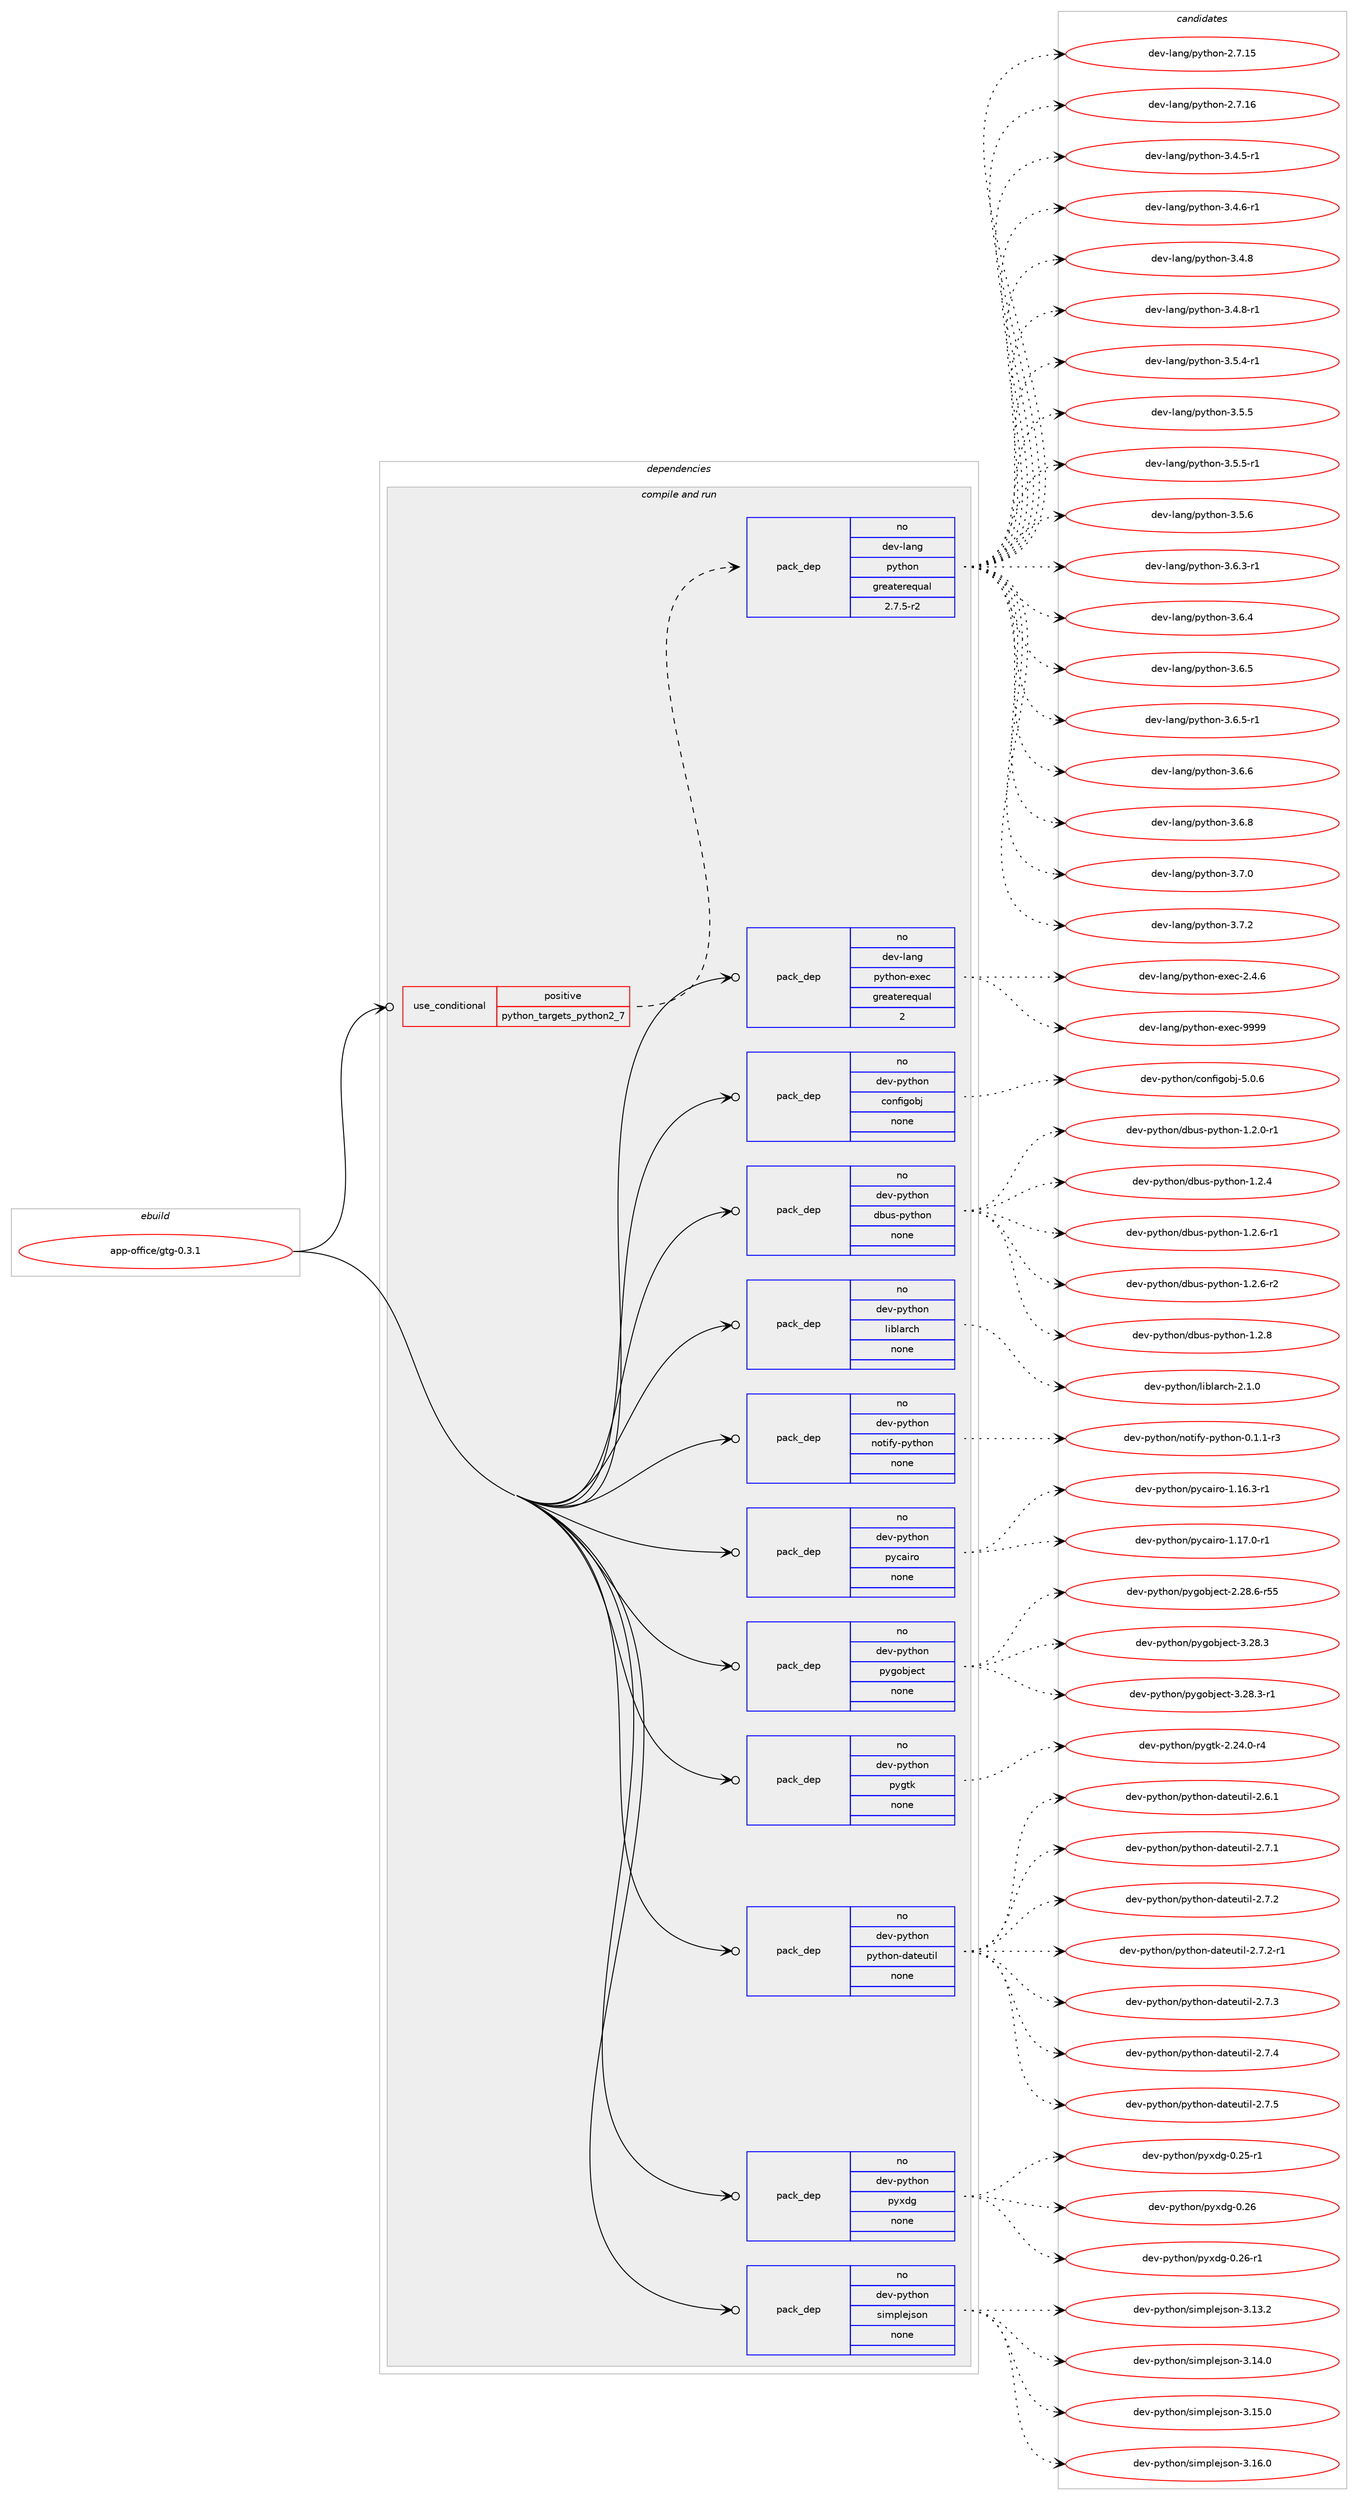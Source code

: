 digraph prolog {

# *************
# Graph options
# *************

newrank=true;
concentrate=true;
compound=true;
graph [rankdir=LR,fontname=Helvetica,fontsize=10,ranksep=1.5];#, ranksep=2.5, nodesep=0.2];
edge  [arrowhead=vee];
node  [fontname=Helvetica,fontsize=10];

# **********
# The ebuild
# **********

subgraph cluster_leftcol {
color=gray;
rank=same;
label=<<i>ebuild</i>>;
id [label="app-office/gtg-0.3.1", color=red, width=4, href="../app-office/gtg-0.3.1.svg"];
}

# ****************
# The dependencies
# ****************

subgraph cluster_midcol {
color=gray;
label=<<i>dependencies</i>>;
subgraph cluster_compile {
fillcolor="#eeeeee";
style=filled;
label=<<i>compile</i>>;
}
subgraph cluster_compileandrun {
fillcolor="#eeeeee";
style=filled;
label=<<i>compile and run</i>>;
subgraph cond354274 {
dependency1302931 [label=<<TABLE BORDER="0" CELLBORDER="1" CELLSPACING="0" CELLPADDING="4"><TR><TD ROWSPAN="3" CELLPADDING="10">use_conditional</TD></TR><TR><TD>positive</TD></TR><TR><TD>python_targets_python2_7</TD></TR></TABLE>>, shape=none, color=red];
subgraph pack928347 {
dependency1302932 [label=<<TABLE BORDER="0" CELLBORDER="1" CELLSPACING="0" CELLPADDING="4" WIDTH="220"><TR><TD ROWSPAN="6" CELLPADDING="30">pack_dep</TD></TR><TR><TD WIDTH="110">no</TD></TR><TR><TD>dev-lang</TD></TR><TR><TD>python</TD></TR><TR><TD>greaterequal</TD></TR><TR><TD>2.7.5-r2</TD></TR></TABLE>>, shape=none, color=blue];
}
dependency1302931:e -> dependency1302932:w [weight=20,style="dashed",arrowhead="vee"];
}
id:e -> dependency1302931:w [weight=20,style="solid",arrowhead="odotvee"];
subgraph pack928348 {
dependency1302933 [label=<<TABLE BORDER="0" CELLBORDER="1" CELLSPACING="0" CELLPADDING="4" WIDTH="220"><TR><TD ROWSPAN="6" CELLPADDING="30">pack_dep</TD></TR><TR><TD WIDTH="110">no</TD></TR><TR><TD>dev-lang</TD></TR><TR><TD>python-exec</TD></TR><TR><TD>greaterequal</TD></TR><TR><TD>2</TD></TR></TABLE>>, shape=none, color=blue];
}
id:e -> dependency1302933:w [weight=20,style="solid",arrowhead="odotvee"];
subgraph pack928349 {
dependency1302934 [label=<<TABLE BORDER="0" CELLBORDER="1" CELLSPACING="0" CELLPADDING="4" WIDTH="220"><TR><TD ROWSPAN="6" CELLPADDING="30">pack_dep</TD></TR><TR><TD WIDTH="110">no</TD></TR><TR><TD>dev-python</TD></TR><TR><TD>configobj</TD></TR><TR><TD>none</TD></TR><TR><TD></TD></TR></TABLE>>, shape=none, color=blue];
}
id:e -> dependency1302934:w [weight=20,style="solid",arrowhead="odotvee"];
subgraph pack928350 {
dependency1302935 [label=<<TABLE BORDER="0" CELLBORDER="1" CELLSPACING="0" CELLPADDING="4" WIDTH="220"><TR><TD ROWSPAN="6" CELLPADDING="30">pack_dep</TD></TR><TR><TD WIDTH="110">no</TD></TR><TR><TD>dev-python</TD></TR><TR><TD>dbus-python</TD></TR><TR><TD>none</TD></TR><TR><TD></TD></TR></TABLE>>, shape=none, color=blue];
}
id:e -> dependency1302935:w [weight=20,style="solid",arrowhead="odotvee"];
subgraph pack928351 {
dependency1302936 [label=<<TABLE BORDER="0" CELLBORDER="1" CELLSPACING="0" CELLPADDING="4" WIDTH="220"><TR><TD ROWSPAN="6" CELLPADDING="30">pack_dep</TD></TR><TR><TD WIDTH="110">no</TD></TR><TR><TD>dev-python</TD></TR><TR><TD>liblarch</TD></TR><TR><TD>none</TD></TR><TR><TD></TD></TR></TABLE>>, shape=none, color=blue];
}
id:e -> dependency1302936:w [weight=20,style="solid",arrowhead="odotvee"];
subgraph pack928352 {
dependency1302937 [label=<<TABLE BORDER="0" CELLBORDER="1" CELLSPACING="0" CELLPADDING="4" WIDTH="220"><TR><TD ROWSPAN="6" CELLPADDING="30">pack_dep</TD></TR><TR><TD WIDTH="110">no</TD></TR><TR><TD>dev-python</TD></TR><TR><TD>notify-python</TD></TR><TR><TD>none</TD></TR><TR><TD></TD></TR></TABLE>>, shape=none, color=blue];
}
id:e -> dependency1302937:w [weight=20,style="solid",arrowhead="odotvee"];
subgraph pack928353 {
dependency1302938 [label=<<TABLE BORDER="0" CELLBORDER="1" CELLSPACING="0" CELLPADDING="4" WIDTH="220"><TR><TD ROWSPAN="6" CELLPADDING="30">pack_dep</TD></TR><TR><TD WIDTH="110">no</TD></TR><TR><TD>dev-python</TD></TR><TR><TD>pycairo</TD></TR><TR><TD>none</TD></TR><TR><TD></TD></TR></TABLE>>, shape=none, color=blue];
}
id:e -> dependency1302938:w [weight=20,style="solid",arrowhead="odotvee"];
subgraph pack928354 {
dependency1302939 [label=<<TABLE BORDER="0" CELLBORDER="1" CELLSPACING="0" CELLPADDING="4" WIDTH="220"><TR><TD ROWSPAN="6" CELLPADDING="30">pack_dep</TD></TR><TR><TD WIDTH="110">no</TD></TR><TR><TD>dev-python</TD></TR><TR><TD>pygobject</TD></TR><TR><TD>none</TD></TR><TR><TD></TD></TR></TABLE>>, shape=none, color=blue];
}
id:e -> dependency1302939:w [weight=20,style="solid",arrowhead="odotvee"];
subgraph pack928355 {
dependency1302940 [label=<<TABLE BORDER="0" CELLBORDER="1" CELLSPACING="0" CELLPADDING="4" WIDTH="220"><TR><TD ROWSPAN="6" CELLPADDING="30">pack_dep</TD></TR><TR><TD WIDTH="110">no</TD></TR><TR><TD>dev-python</TD></TR><TR><TD>pygtk</TD></TR><TR><TD>none</TD></TR><TR><TD></TD></TR></TABLE>>, shape=none, color=blue];
}
id:e -> dependency1302940:w [weight=20,style="solid",arrowhead="odotvee"];
subgraph pack928356 {
dependency1302941 [label=<<TABLE BORDER="0" CELLBORDER="1" CELLSPACING="0" CELLPADDING="4" WIDTH="220"><TR><TD ROWSPAN="6" CELLPADDING="30">pack_dep</TD></TR><TR><TD WIDTH="110">no</TD></TR><TR><TD>dev-python</TD></TR><TR><TD>python-dateutil</TD></TR><TR><TD>none</TD></TR><TR><TD></TD></TR></TABLE>>, shape=none, color=blue];
}
id:e -> dependency1302941:w [weight=20,style="solid",arrowhead="odotvee"];
subgraph pack928357 {
dependency1302942 [label=<<TABLE BORDER="0" CELLBORDER="1" CELLSPACING="0" CELLPADDING="4" WIDTH="220"><TR><TD ROWSPAN="6" CELLPADDING="30">pack_dep</TD></TR><TR><TD WIDTH="110">no</TD></TR><TR><TD>dev-python</TD></TR><TR><TD>pyxdg</TD></TR><TR><TD>none</TD></TR><TR><TD></TD></TR></TABLE>>, shape=none, color=blue];
}
id:e -> dependency1302942:w [weight=20,style="solid",arrowhead="odotvee"];
subgraph pack928358 {
dependency1302943 [label=<<TABLE BORDER="0" CELLBORDER="1" CELLSPACING="0" CELLPADDING="4" WIDTH="220"><TR><TD ROWSPAN="6" CELLPADDING="30">pack_dep</TD></TR><TR><TD WIDTH="110">no</TD></TR><TR><TD>dev-python</TD></TR><TR><TD>simplejson</TD></TR><TR><TD>none</TD></TR><TR><TD></TD></TR></TABLE>>, shape=none, color=blue];
}
id:e -> dependency1302943:w [weight=20,style="solid",arrowhead="odotvee"];
}
subgraph cluster_run {
fillcolor="#eeeeee";
style=filled;
label=<<i>run</i>>;
}
}

# **************
# The candidates
# **************

subgraph cluster_choices {
rank=same;
color=gray;
label=<<i>candidates</i>>;

subgraph choice928347 {
color=black;
nodesep=1;
choice10010111845108971101034711212111610411111045504655464953 [label="dev-lang/python-2.7.15", color=red, width=4,href="../dev-lang/python-2.7.15.svg"];
choice10010111845108971101034711212111610411111045504655464954 [label="dev-lang/python-2.7.16", color=red, width=4,href="../dev-lang/python-2.7.16.svg"];
choice1001011184510897110103471121211161041111104551465246534511449 [label="dev-lang/python-3.4.5-r1", color=red, width=4,href="../dev-lang/python-3.4.5-r1.svg"];
choice1001011184510897110103471121211161041111104551465246544511449 [label="dev-lang/python-3.4.6-r1", color=red, width=4,href="../dev-lang/python-3.4.6-r1.svg"];
choice100101118451089711010347112121116104111110455146524656 [label="dev-lang/python-3.4.8", color=red, width=4,href="../dev-lang/python-3.4.8.svg"];
choice1001011184510897110103471121211161041111104551465246564511449 [label="dev-lang/python-3.4.8-r1", color=red, width=4,href="../dev-lang/python-3.4.8-r1.svg"];
choice1001011184510897110103471121211161041111104551465346524511449 [label="dev-lang/python-3.5.4-r1", color=red, width=4,href="../dev-lang/python-3.5.4-r1.svg"];
choice100101118451089711010347112121116104111110455146534653 [label="dev-lang/python-3.5.5", color=red, width=4,href="../dev-lang/python-3.5.5.svg"];
choice1001011184510897110103471121211161041111104551465346534511449 [label="dev-lang/python-3.5.5-r1", color=red, width=4,href="../dev-lang/python-3.5.5-r1.svg"];
choice100101118451089711010347112121116104111110455146534654 [label="dev-lang/python-3.5.6", color=red, width=4,href="../dev-lang/python-3.5.6.svg"];
choice1001011184510897110103471121211161041111104551465446514511449 [label="dev-lang/python-3.6.3-r1", color=red, width=4,href="../dev-lang/python-3.6.3-r1.svg"];
choice100101118451089711010347112121116104111110455146544652 [label="dev-lang/python-3.6.4", color=red, width=4,href="../dev-lang/python-3.6.4.svg"];
choice100101118451089711010347112121116104111110455146544653 [label="dev-lang/python-3.6.5", color=red, width=4,href="../dev-lang/python-3.6.5.svg"];
choice1001011184510897110103471121211161041111104551465446534511449 [label="dev-lang/python-3.6.5-r1", color=red, width=4,href="../dev-lang/python-3.6.5-r1.svg"];
choice100101118451089711010347112121116104111110455146544654 [label="dev-lang/python-3.6.6", color=red, width=4,href="../dev-lang/python-3.6.6.svg"];
choice100101118451089711010347112121116104111110455146544656 [label="dev-lang/python-3.6.8", color=red, width=4,href="../dev-lang/python-3.6.8.svg"];
choice100101118451089711010347112121116104111110455146554648 [label="dev-lang/python-3.7.0", color=red, width=4,href="../dev-lang/python-3.7.0.svg"];
choice100101118451089711010347112121116104111110455146554650 [label="dev-lang/python-3.7.2", color=red, width=4,href="../dev-lang/python-3.7.2.svg"];
dependency1302932:e -> choice10010111845108971101034711212111610411111045504655464953:w [style=dotted,weight="100"];
dependency1302932:e -> choice10010111845108971101034711212111610411111045504655464954:w [style=dotted,weight="100"];
dependency1302932:e -> choice1001011184510897110103471121211161041111104551465246534511449:w [style=dotted,weight="100"];
dependency1302932:e -> choice1001011184510897110103471121211161041111104551465246544511449:w [style=dotted,weight="100"];
dependency1302932:e -> choice100101118451089711010347112121116104111110455146524656:w [style=dotted,weight="100"];
dependency1302932:e -> choice1001011184510897110103471121211161041111104551465246564511449:w [style=dotted,weight="100"];
dependency1302932:e -> choice1001011184510897110103471121211161041111104551465346524511449:w [style=dotted,weight="100"];
dependency1302932:e -> choice100101118451089711010347112121116104111110455146534653:w [style=dotted,weight="100"];
dependency1302932:e -> choice1001011184510897110103471121211161041111104551465346534511449:w [style=dotted,weight="100"];
dependency1302932:e -> choice100101118451089711010347112121116104111110455146534654:w [style=dotted,weight="100"];
dependency1302932:e -> choice1001011184510897110103471121211161041111104551465446514511449:w [style=dotted,weight="100"];
dependency1302932:e -> choice100101118451089711010347112121116104111110455146544652:w [style=dotted,weight="100"];
dependency1302932:e -> choice100101118451089711010347112121116104111110455146544653:w [style=dotted,weight="100"];
dependency1302932:e -> choice1001011184510897110103471121211161041111104551465446534511449:w [style=dotted,weight="100"];
dependency1302932:e -> choice100101118451089711010347112121116104111110455146544654:w [style=dotted,weight="100"];
dependency1302932:e -> choice100101118451089711010347112121116104111110455146544656:w [style=dotted,weight="100"];
dependency1302932:e -> choice100101118451089711010347112121116104111110455146554648:w [style=dotted,weight="100"];
dependency1302932:e -> choice100101118451089711010347112121116104111110455146554650:w [style=dotted,weight="100"];
}
subgraph choice928348 {
color=black;
nodesep=1;
choice1001011184510897110103471121211161041111104510112010199455046524654 [label="dev-lang/python-exec-2.4.6", color=red, width=4,href="../dev-lang/python-exec-2.4.6.svg"];
choice10010111845108971101034711212111610411111045101120101994557575757 [label="dev-lang/python-exec-9999", color=red, width=4,href="../dev-lang/python-exec-9999.svg"];
dependency1302933:e -> choice1001011184510897110103471121211161041111104510112010199455046524654:w [style=dotted,weight="100"];
dependency1302933:e -> choice10010111845108971101034711212111610411111045101120101994557575757:w [style=dotted,weight="100"];
}
subgraph choice928349 {
color=black;
nodesep=1;
choice10010111845112121116104111110479911111010210510311198106455346484654 [label="dev-python/configobj-5.0.6", color=red, width=4,href="../dev-python/configobj-5.0.6.svg"];
dependency1302934:e -> choice10010111845112121116104111110479911111010210510311198106455346484654:w [style=dotted,weight="100"];
}
subgraph choice928350 {
color=black;
nodesep=1;
choice100101118451121211161041111104710098117115451121211161041111104549465046484511449 [label="dev-python/dbus-python-1.2.0-r1", color=red, width=4,href="../dev-python/dbus-python-1.2.0-r1.svg"];
choice10010111845112121116104111110471009811711545112121116104111110454946504652 [label="dev-python/dbus-python-1.2.4", color=red, width=4,href="../dev-python/dbus-python-1.2.4.svg"];
choice100101118451121211161041111104710098117115451121211161041111104549465046544511449 [label="dev-python/dbus-python-1.2.6-r1", color=red, width=4,href="../dev-python/dbus-python-1.2.6-r1.svg"];
choice100101118451121211161041111104710098117115451121211161041111104549465046544511450 [label="dev-python/dbus-python-1.2.6-r2", color=red, width=4,href="../dev-python/dbus-python-1.2.6-r2.svg"];
choice10010111845112121116104111110471009811711545112121116104111110454946504656 [label="dev-python/dbus-python-1.2.8", color=red, width=4,href="../dev-python/dbus-python-1.2.8.svg"];
dependency1302935:e -> choice100101118451121211161041111104710098117115451121211161041111104549465046484511449:w [style=dotted,weight="100"];
dependency1302935:e -> choice10010111845112121116104111110471009811711545112121116104111110454946504652:w [style=dotted,weight="100"];
dependency1302935:e -> choice100101118451121211161041111104710098117115451121211161041111104549465046544511449:w [style=dotted,weight="100"];
dependency1302935:e -> choice100101118451121211161041111104710098117115451121211161041111104549465046544511450:w [style=dotted,weight="100"];
dependency1302935:e -> choice10010111845112121116104111110471009811711545112121116104111110454946504656:w [style=dotted,weight="100"];
}
subgraph choice928351 {
color=black;
nodesep=1;
choice1001011184511212111610411111047108105981089711499104455046494648 [label="dev-python/liblarch-2.1.0", color=red, width=4,href="../dev-python/liblarch-2.1.0.svg"];
dependency1302936:e -> choice1001011184511212111610411111047108105981089711499104455046494648:w [style=dotted,weight="100"];
}
subgraph choice928352 {
color=black;
nodesep=1;
choice1001011184511212111610411111047110111116105102121451121211161041111104548464946494511451 [label="dev-python/notify-python-0.1.1-r3", color=red, width=4,href="../dev-python/notify-python-0.1.1-r3.svg"];
dependency1302937:e -> choice1001011184511212111610411111047110111116105102121451121211161041111104548464946494511451:w [style=dotted,weight="100"];
}
subgraph choice928353 {
color=black;
nodesep=1;
choice10010111845112121116104111110471121219997105114111454946495446514511449 [label="dev-python/pycairo-1.16.3-r1", color=red, width=4,href="../dev-python/pycairo-1.16.3-r1.svg"];
choice10010111845112121116104111110471121219997105114111454946495546484511449 [label="dev-python/pycairo-1.17.0-r1", color=red, width=4,href="../dev-python/pycairo-1.17.0-r1.svg"];
dependency1302938:e -> choice10010111845112121116104111110471121219997105114111454946495446514511449:w [style=dotted,weight="100"];
dependency1302938:e -> choice10010111845112121116104111110471121219997105114111454946495546484511449:w [style=dotted,weight="100"];
}
subgraph choice928354 {
color=black;
nodesep=1;
choice1001011184511212111610411111047112121103111981061019911645504650564654451145353 [label="dev-python/pygobject-2.28.6-r55", color=red, width=4,href="../dev-python/pygobject-2.28.6-r55.svg"];
choice1001011184511212111610411111047112121103111981061019911645514650564651 [label="dev-python/pygobject-3.28.3", color=red, width=4,href="../dev-python/pygobject-3.28.3.svg"];
choice10010111845112121116104111110471121211031119810610199116455146505646514511449 [label="dev-python/pygobject-3.28.3-r1", color=red, width=4,href="../dev-python/pygobject-3.28.3-r1.svg"];
dependency1302939:e -> choice1001011184511212111610411111047112121103111981061019911645504650564654451145353:w [style=dotted,weight="100"];
dependency1302939:e -> choice1001011184511212111610411111047112121103111981061019911645514650564651:w [style=dotted,weight="100"];
dependency1302939:e -> choice10010111845112121116104111110471121211031119810610199116455146505646514511449:w [style=dotted,weight="100"];
}
subgraph choice928355 {
color=black;
nodesep=1;
choice1001011184511212111610411111047112121103116107455046505246484511452 [label="dev-python/pygtk-2.24.0-r4", color=red, width=4,href="../dev-python/pygtk-2.24.0-r4.svg"];
dependency1302940:e -> choice1001011184511212111610411111047112121103116107455046505246484511452:w [style=dotted,weight="100"];
}
subgraph choice928356 {
color=black;
nodesep=1;
choice10010111845112121116104111110471121211161041111104510097116101117116105108455046544649 [label="dev-python/python-dateutil-2.6.1", color=red, width=4,href="../dev-python/python-dateutil-2.6.1.svg"];
choice10010111845112121116104111110471121211161041111104510097116101117116105108455046554649 [label="dev-python/python-dateutil-2.7.1", color=red, width=4,href="../dev-python/python-dateutil-2.7.1.svg"];
choice10010111845112121116104111110471121211161041111104510097116101117116105108455046554650 [label="dev-python/python-dateutil-2.7.2", color=red, width=4,href="../dev-python/python-dateutil-2.7.2.svg"];
choice100101118451121211161041111104711212111610411111045100971161011171161051084550465546504511449 [label="dev-python/python-dateutil-2.7.2-r1", color=red, width=4,href="../dev-python/python-dateutil-2.7.2-r1.svg"];
choice10010111845112121116104111110471121211161041111104510097116101117116105108455046554651 [label="dev-python/python-dateutil-2.7.3", color=red, width=4,href="../dev-python/python-dateutil-2.7.3.svg"];
choice10010111845112121116104111110471121211161041111104510097116101117116105108455046554652 [label="dev-python/python-dateutil-2.7.4", color=red, width=4,href="../dev-python/python-dateutil-2.7.4.svg"];
choice10010111845112121116104111110471121211161041111104510097116101117116105108455046554653 [label="dev-python/python-dateutil-2.7.5", color=red, width=4,href="../dev-python/python-dateutil-2.7.5.svg"];
dependency1302941:e -> choice10010111845112121116104111110471121211161041111104510097116101117116105108455046544649:w [style=dotted,weight="100"];
dependency1302941:e -> choice10010111845112121116104111110471121211161041111104510097116101117116105108455046554649:w [style=dotted,weight="100"];
dependency1302941:e -> choice10010111845112121116104111110471121211161041111104510097116101117116105108455046554650:w [style=dotted,weight="100"];
dependency1302941:e -> choice100101118451121211161041111104711212111610411111045100971161011171161051084550465546504511449:w [style=dotted,weight="100"];
dependency1302941:e -> choice10010111845112121116104111110471121211161041111104510097116101117116105108455046554651:w [style=dotted,weight="100"];
dependency1302941:e -> choice10010111845112121116104111110471121211161041111104510097116101117116105108455046554652:w [style=dotted,weight="100"];
dependency1302941:e -> choice10010111845112121116104111110471121211161041111104510097116101117116105108455046554653:w [style=dotted,weight="100"];
}
subgraph choice928357 {
color=black;
nodesep=1;
choice100101118451121211161041111104711212112010010345484650534511449 [label="dev-python/pyxdg-0.25-r1", color=red, width=4,href="../dev-python/pyxdg-0.25-r1.svg"];
choice10010111845112121116104111110471121211201001034548465054 [label="dev-python/pyxdg-0.26", color=red, width=4,href="../dev-python/pyxdg-0.26.svg"];
choice100101118451121211161041111104711212112010010345484650544511449 [label="dev-python/pyxdg-0.26-r1", color=red, width=4,href="../dev-python/pyxdg-0.26-r1.svg"];
dependency1302942:e -> choice100101118451121211161041111104711212112010010345484650534511449:w [style=dotted,weight="100"];
dependency1302942:e -> choice10010111845112121116104111110471121211201001034548465054:w [style=dotted,weight="100"];
dependency1302942:e -> choice100101118451121211161041111104711212112010010345484650544511449:w [style=dotted,weight="100"];
}
subgraph choice928358 {
color=black;
nodesep=1;
choice100101118451121211161041111104711510510911210810110611511111045514649514650 [label="dev-python/simplejson-3.13.2", color=red, width=4,href="../dev-python/simplejson-3.13.2.svg"];
choice100101118451121211161041111104711510510911210810110611511111045514649524648 [label="dev-python/simplejson-3.14.0", color=red, width=4,href="../dev-python/simplejson-3.14.0.svg"];
choice100101118451121211161041111104711510510911210810110611511111045514649534648 [label="dev-python/simplejson-3.15.0", color=red, width=4,href="../dev-python/simplejson-3.15.0.svg"];
choice100101118451121211161041111104711510510911210810110611511111045514649544648 [label="dev-python/simplejson-3.16.0", color=red, width=4,href="../dev-python/simplejson-3.16.0.svg"];
dependency1302943:e -> choice100101118451121211161041111104711510510911210810110611511111045514649514650:w [style=dotted,weight="100"];
dependency1302943:e -> choice100101118451121211161041111104711510510911210810110611511111045514649524648:w [style=dotted,weight="100"];
dependency1302943:e -> choice100101118451121211161041111104711510510911210810110611511111045514649534648:w [style=dotted,weight="100"];
dependency1302943:e -> choice100101118451121211161041111104711510510911210810110611511111045514649544648:w [style=dotted,weight="100"];
}
}

}
